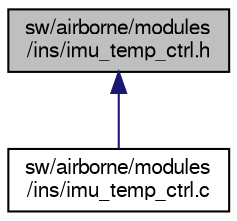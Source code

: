 digraph "sw/airborne/modules/ins/imu_temp_ctrl.h"
{
  edge [fontname="FreeSans",fontsize="10",labelfontname="FreeSans",labelfontsize="10"];
  node [fontname="FreeSans",fontsize="10",shape=record];
  Node1 [label="sw/airborne/modules\l/ins/imu_temp_ctrl.h",height=0.2,width=0.4,color="black", fillcolor="grey75", style="filled", fontcolor="black"];
  Node1 -> Node2 [dir="back",color="midnightblue",fontsize="10",style="solid",fontname="FreeSans"];
  Node2 [label="sw/airborne/modules\l/ins/imu_temp_ctrl.c",height=0.2,width=0.4,color="black", fillcolor="white", style="filled",URL="$imu__temp__ctrl_8c.html",tooltip="INS temperature control on pwm 6 for Bebop2, pwm 10 for DISCO. "];
}
